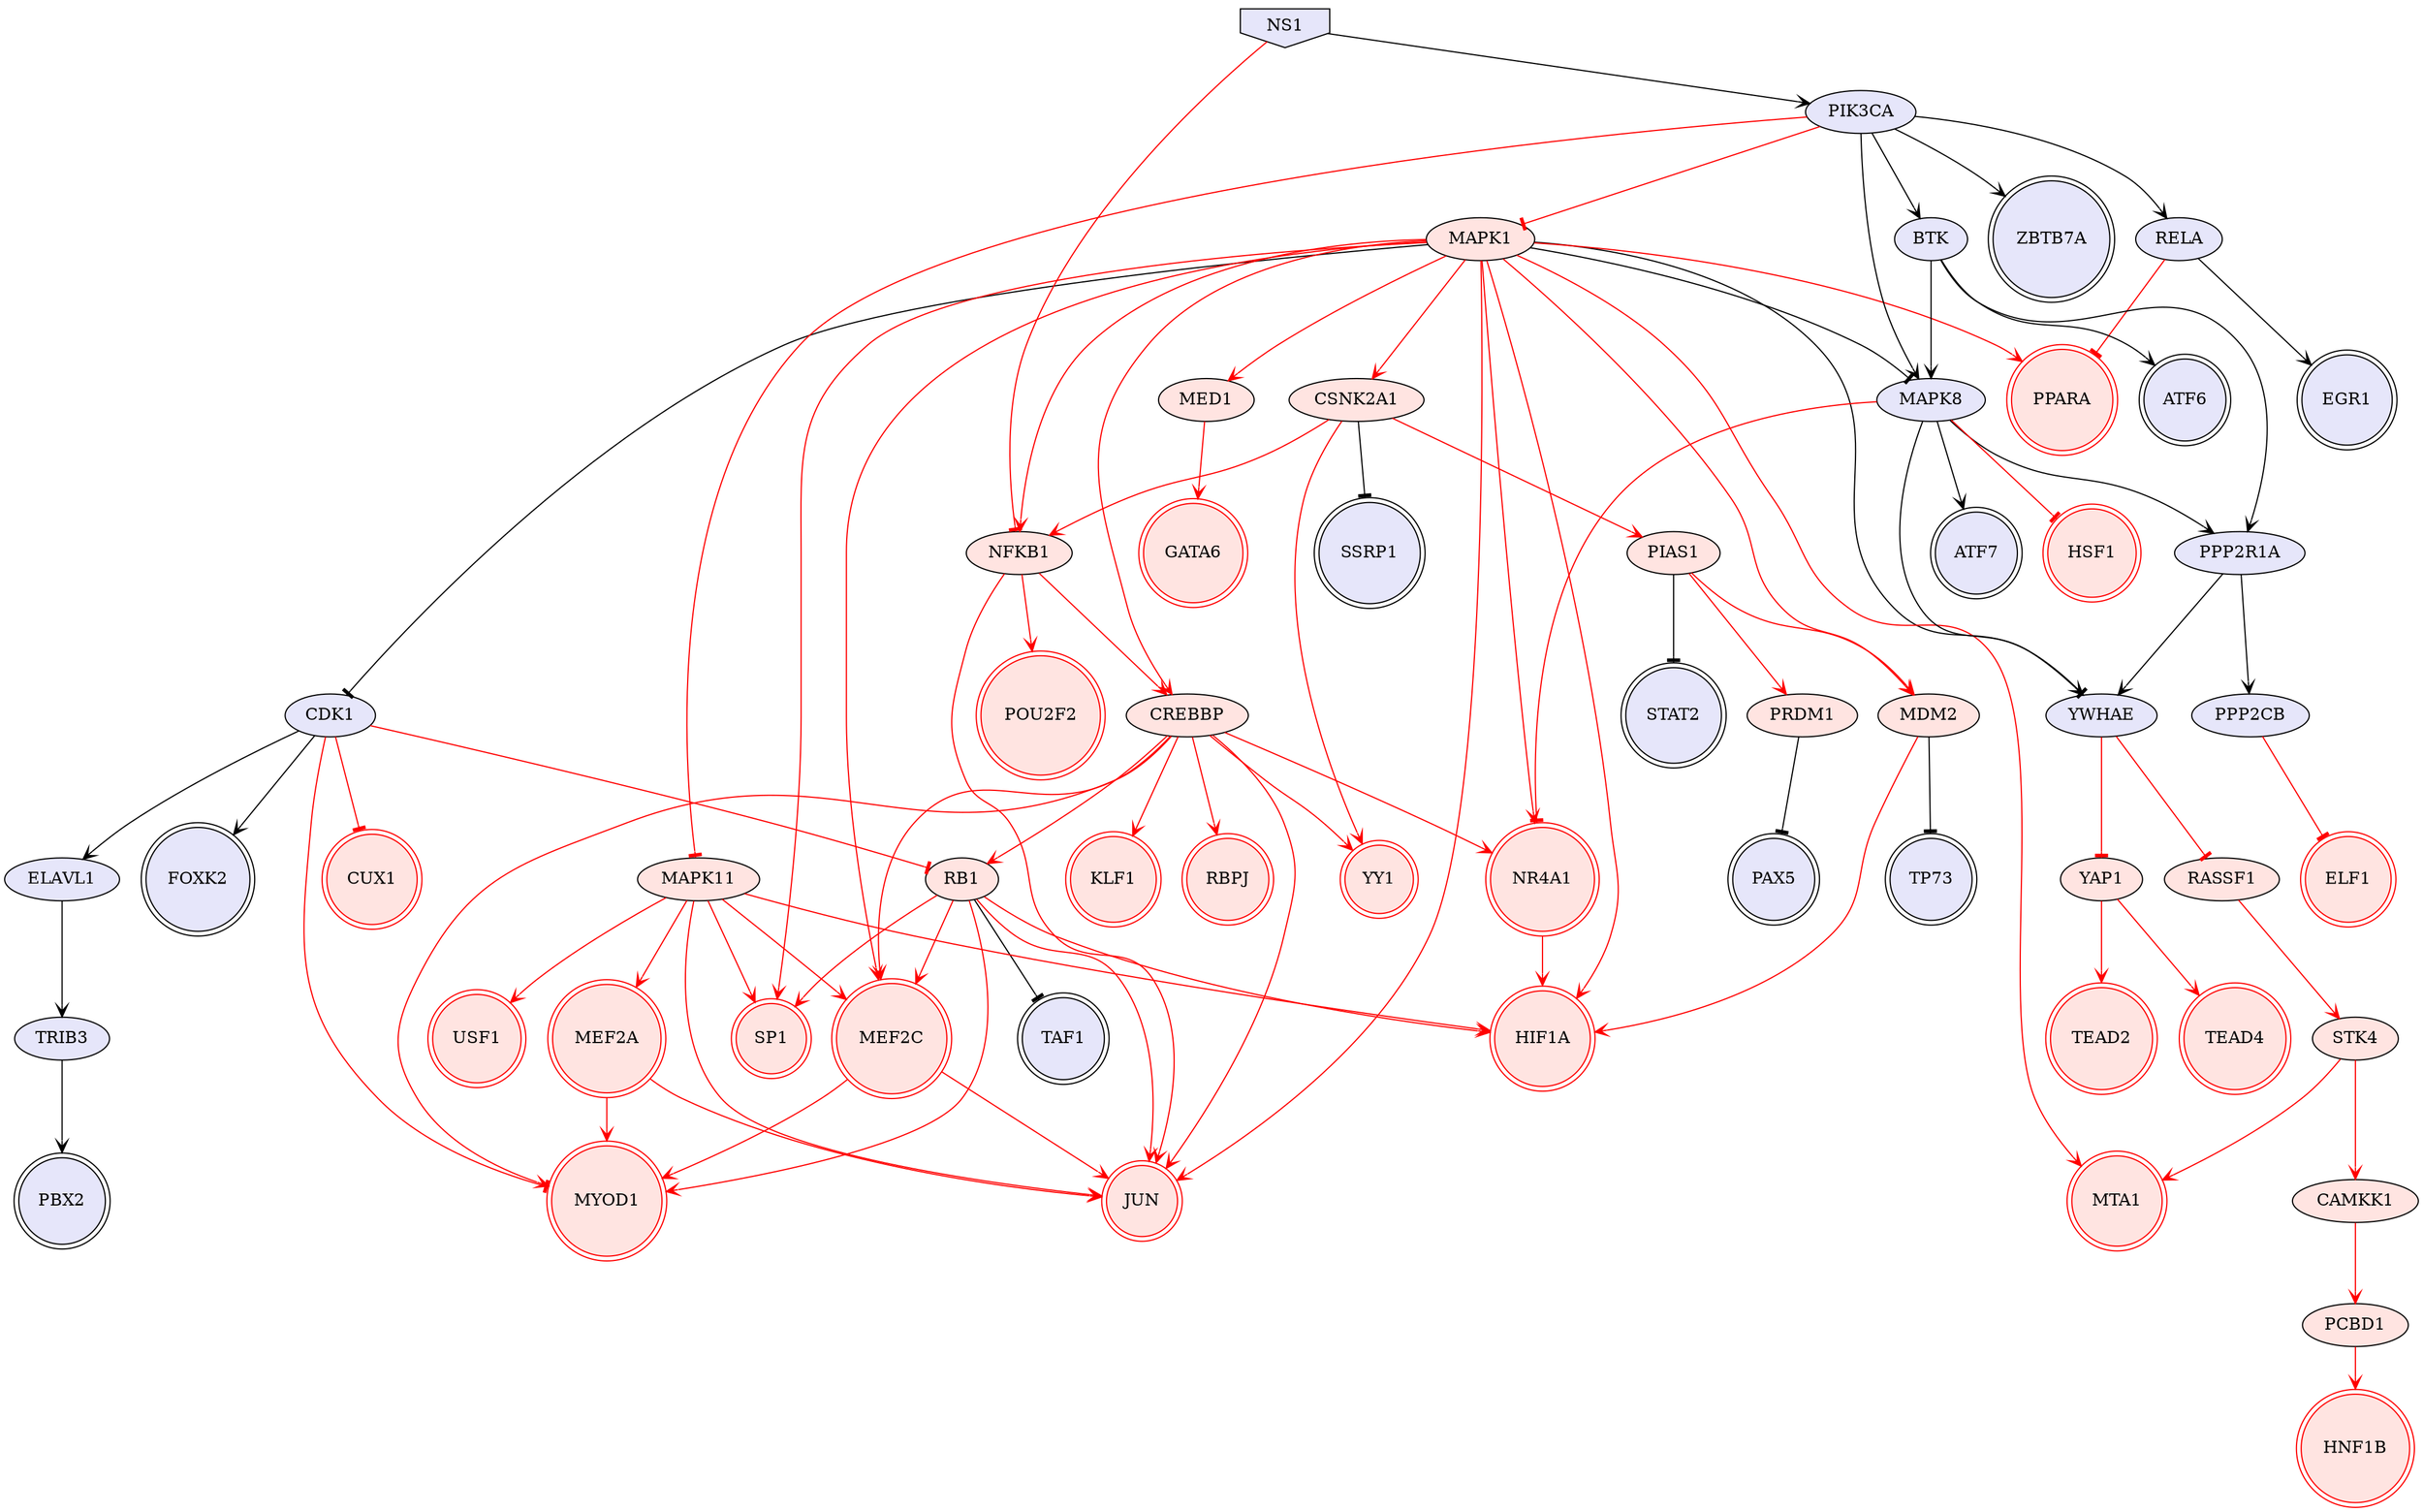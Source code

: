 digraph {

MAPK1->CDK1 [penwidth=1, color=black, arrowhead="tee"]
MAPK1->MAPK8 [penwidth=1, color=black, arrowhead="tee"]
MAPK1->YWHAE [penwidth=1, color=black, arrowhead="tee"]
ELAVL1->TRIB3 [penwidth=1, color=black, arrowhead="vee"]
CDK1->ELAVL1 [penwidth=1, color=black, arrowhead="vee"]
CDK1->FOXK2 [penwidth=1, color=black, arrowhead="vee"]
MAPK8->PPP2R1A [penwidth=1, color=black, arrowhead="vee"]
MAPK8->YWHAE [penwidth=1, color=black, arrowhead="vee"]
MAPK8->ATF7 [penwidth=1, color=black, arrowhead="vee"]
CSNK2A1->SSRP1 [penwidth=1, color=black, arrowhead="tee"]
RB1->TAF1 [penwidth=1, color=black, arrowhead="tee"]
PIAS1->STAT2 [penwidth=1, color=black, arrowhead="tee"]
RELA->EGR1 [penwidth=1, color=black, arrowhead="vee"]
MDM2->TP73 [penwidth=1, color=black, arrowhead="tee"]
PPP2R1A->PPP2CB [penwidth=1, color=black, arrowhead="vee"]
PPP2R1A->YWHAE [penwidth=1, color=black, arrowhead="vee"]
BTK->MAPK8 [penwidth=1, color=black, arrowhead="vee"]
BTK->PPP2R1A [penwidth=1, color=black, arrowhead="vee"]
BTK->ATF6 [penwidth=1, color=black, arrowhead="vee"]
PIK3CA->MAPK8 [penwidth=1, color=black, arrowhead="vee"]
PIK3CA->RELA [penwidth=1, color=black, arrowhead="vee"]
PIK3CA->BTK [penwidth=1, color=black, arrowhead="vee"]
PIK3CA->ZBTB7A [penwidth=1, color=black, arrowhead="vee"]
TRIB3->PBX2 [penwidth=1, color=black, arrowhead="vee"]
PRDM1->PAX5 [penwidth=1, color=black, arrowhead="tee"]
NS1->PIK3CA [penwidth=1, color=black, arrowhead="vee"]
MAPK1->CREBBP [penwidth=1, color=red, arrowhead="vee"]
MAPK1->HIF1A [penwidth=1, color=red, arrowhead="vee"]
MAPK1->SP1 [penwidth=1, color=red, arrowhead="vee"]
MAPK1->JUN [penwidth=1, color=red, arrowhead="vee"]
MAPK1->CSNK2A1 [penwidth=1, color=red, arrowhead="vee"]
MAPK1->NFKB1 [penwidth=1, color=red, arrowhead="vee"]
MAPK1->PPARA [penwidth=1, color=red, arrowhead="vee"]
MAPK1->MEF2C [penwidth=1, color=red, arrowhead="vee"]
MAPK1->NR4A1 [penwidth=1, color=red, arrowhead="vee"]
MAPK1->MDM2 [penwidth=1, color=red, arrowhead="vee"]
MAPK1->MED1 [penwidth=1, color=red, arrowhead="vee"]
MAPK1->MTA1 [penwidth=1, color=red, arrowhead="vee"]
CDK1->RB1 [penwidth=1, color=red, arrowhead="tee"]
CDK1->MYOD1 [penwidth=1, color=red, arrowhead="tee"]
CDK1->CUX1 [penwidth=1, color=red, arrowhead="tee"]
CAMKK1->PCBD1 [penwidth=1, color=red, arrowhead="vee"]
CREBBP->JUN [penwidth=1, color=red, arrowhead="vee"]
CREBBP->RB1 [penwidth=1, color=red, arrowhead="vee"]
CREBBP->RBPJ [penwidth=1, color=red, arrowhead="vee"]
CREBBP->MEF2C [penwidth=1, color=red, arrowhead="vee"]
CREBBP->NR4A1 [penwidth=1, color=red, arrowhead="vee"]
CREBBP->MYOD1 [penwidth=1, color=red, arrowhead="vee"]
CREBBP->YY1 [penwidth=1, color=red, arrowhead="vee"]
CREBBP->KLF1 [penwidth=1, color=red, arrowhead="vee"]
MAPK8->HSF1 [penwidth=1, color=red, arrowhead="tee"]
MAPK8->NR4A1 [penwidth=1, color=red, arrowhead="tee"]
CSNK2A1->NFKB1 [penwidth=1, color=red, arrowhead="vee"]
CSNK2A1->PIAS1 [penwidth=1, color=red, arrowhead="vee"]
CSNK2A1->YY1 [penwidth=1, color=red, arrowhead="vee"]
RB1->HIF1A [penwidth=1, color=red, arrowhead="vee"]
RB1->SP1 [penwidth=1, color=red, arrowhead="vee"]
RB1->JUN [penwidth=1, color=red, arrowhead="vee"]
RB1->MEF2C [penwidth=1, color=red, arrowhead="vee"]
RB1->MYOD1 [penwidth=1, color=red, arrowhead="vee"]
NFKB1->CREBBP [penwidth=1, color=red, arrowhead="vee"]
NFKB1->JUN [penwidth=1, color=red, arrowhead="vee"]
NFKB1->POU2F2 [penwidth=1, color=red, arrowhead="vee"]
MAPK11->HIF1A [penwidth=1, color=red, arrowhead="vee"]
MAPK11->SP1 [penwidth=1, color=red, arrowhead="vee"]
MAPK11->JUN [penwidth=1, color=red, arrowhead="vee"]
MAPK11->MEF2A [penwidth=1, color=red, arrowhead="vee"]
MAPK11->MEF2C [penwidth=1, color=red, arrowhead="vee"]
MAPK11->USF1 [penwidth=1, color=red, arrowhead="vee"]
MEF2A->JUN [penwidth=1, color=red, arrowhead="vee"]
MEF2A->MYOD1 [penwidth=1, color=red, arrowhead="vee"]
YAP1->TEAD2 [penwidth=1, color=red, arrowhead="vee"]
YAP1->TEAD4 [penwidth=1, color=red, arrowhead="vee"]
STK4->CAMKK1 [penwidth=1, color=red, arrowhead="vee"]
STK4->MTA1 [penwidth=1, color=red, arrowhead="vee"]
RASSF1->STK4 [penwidth=1, color=red, arrowhead="vee"]
PIAS1->MDM2 [penwidth=1, color=red, arrowhead="vee"]
PIAS1->PRDM1 [penwidth=1, color=red, arrowhead="vee"]
RELA->PPARA [penwidth=1, color=red, arrowhead="tee"]
MEF2C->JUN [penwidth=1, color=red, arrowhead="vee"]
MEF2C->MYOD1 [penwidth=1, color=red, arrowhead="vee"]
NR4A1->HIF1A [penwidth=1, color=red, arrowhead="vee"]
MDM2->HIF1A [penwidth=1, color=red, arrowhead="vee"]
PPP2CB->ELF1 [penwidth=1, color=red, arrowhead="tee"]
PCBD1->HNF1B [penwidth=1, color=red, arrowhead="vee"]
YWHAE->YAP1 [penwidth=1, color=red, arrowhead="tee"]
YWHAE->RASSF1 [penwidth=1, color=red, arrowhead="tee"]
PIK3CA->MAPK1 [penwidth=1, color=red, arrowhead="tee"]
PIK3CA->MAPK11 [penwidth=1, color=red, arrowhead="tee"]
MED1->GATA6 [penwidth=1, color=red, arrowhead="vee"]
NS1->NFKB1 [penwidth=1, color=red, arrowhead="tee"]
NS1 [style=filled, color=black, fillcolor=lavender, shape=invhouse];
PPARA [style=filled, color=red, fillcolor=mistyrose, shape=doublecircle];
ATF6 [style=filled, color=black, fillcolor=lavender, shape=doublecircle];
TEAD4 [style=filled, color=red, fillcolor=mistyrose, shape=doublecircle];
JUN [style=filled, color=red, fillcolor=mistyrose, shape=doublecircle];
KLF1 [style=filled, color=red, fillcolor=mistyrose, shape=doublecircle];
HSF1 [style=filled, color=red, fillcolor=mistyrose, shape=doublecircle];
MEF2C [style=filled, color=red, fillcolor=mistyrose, shape=doublecircle];
HNF1B [style=filled, color=red, fillcolor=mistyrose, shape=doublecircle];
CUX1 [style=filled, color=red, fillcolor=mistyrose, shape=doublecircle];
TP73 [style=filled, color=black, fillcolor=lavender, shape=doublecircle];
ELF1 [style=filled, color=red, fillcolor=mistyrose, shape=doublecircle];
PAX5 [style=filled, color=black, fillcolor=lavender, shape=doublecircle];
PBX2 [style=filled, color=black, fillcolor=lavender, shape=doublecircle];
USF1 [style=filled, color=red, fillcolor=mistyrose, shape=doublecircle];
EGR1 [style=filled, color=black, fillcolor=lavender, shape=doublecircle];
MYOD1 [style=filled, color=red, fillcolor=mistyrose, shape=doublecircle];
ZBTB7A [style=filled, color=black, fillcolor=lavender, shape=doublecircle];
SP1 [style=filled, color=red, fillcolor=mistyrose, shape=doublecircle];
FOXK2 [style=filled, color=black, fillcolor=lavender, shape=doublecircle];
ATF7 [style=filled, color=black, fillcolor=lavender, shape=doublecircle];
SSRP1 [style=filled, color=black, fillcolor=lavender, shape=doublecircle];
STAT2 [style=filled, color=black, fillcolor=lavender, shape=doublecircle];
TAF1 [style=filled, color=black, fillcolor=lavender, shape=doublecircle];
YY1 [style=filled, color=red, fillcolor=mistyrose, shape=doublecircle];
HIF1A [style=filled, color=red, fillcolor=mistyrose, shape=doublecircle];
RBPJ [style=filled, color=red, fillcolor=mistyrose, shape=doublecircle];
GATA6 [style=filled, color=red, fillcolor=mistyrose, shape=doublecircle];
MTA1 [style=filled, color=red, fillcolor=mistyrose, shape=doublecircle];
NR4A1 [style=filled, color=red, fillcolor=mistyrose, shape=doublecircle];
POU2F2 [style=filled, color=red, fillcolor=mistyrose, shape=doublecircle];
TEAD2 [style=filled, color=red, fillcolor=mistyrose, shape=doublecircle];
MEF2A [style=filled, color=red, fillcolor=mistyrose, shape=doublecircle];
MAPK1 [style=filled, fillcolor=mistyrose];
ELAVL1 [style=filled, fillcolor=lavender];
CDK1 [style=filled, fillcolor=lavender];
MAPK8 [style=filled, fillcolor=lavender];
CSNK2A1 [style=filled, fillcolor=mistyrose];
RB1 [style=filled, fillcolor=mistyrose];
PIAS1 [style=filled, fillcolor=mistyrose];
RELA [style=filled, fillcolor=lavender];
MDM2 [style=filled, fillcolor=mistyrose];
PPP2R1A [style=filled, fillcolor=lavender];
BTK [style=filled, fillcolor=lavender];
PIK3CA [style=filled, fillcolor=lavender];
TRIB3 [style=filled, fillcolor=lavender];
PRDM1 [style=filled, fillcolor=mistyrose];
CAMKK1 [style=filled, fillcolor=mistyrose];
CREBBP [style=filled, fillcolor=mistyrose];
NFKB1 [style=filled, fillcolor=mistyrose];
MAPK11 [style=filled, fillcolor=mistyrose];
YAP1 [style=filled, fillcolor=mistyrose];
STK4 [style=filled, fillcolor=mistyrose];
RASSF1 [style=filled, fillcolor=mistyrose];
PPP2CB [style=filled, fillcolor=lavender];
PCBD1 [style=filled, fillcolor=mistyrose];
YWHAE [style=filled, fillcolor=lavender];
MED1 [style=filled, fillcolor=mistyrose];


}
